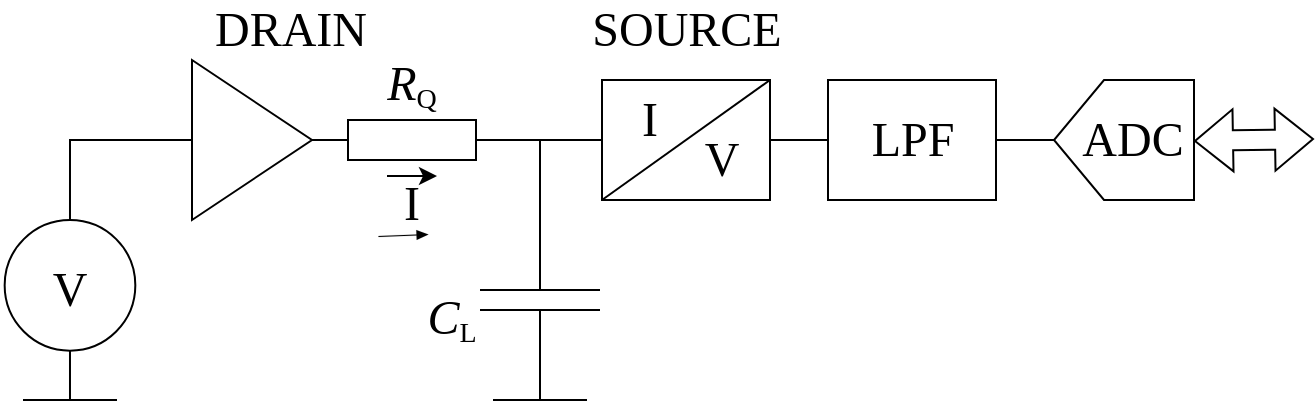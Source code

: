 <mxfile version="22.1.18" type="github">
  <diagram name="Page-1" id="L3bXHa1XVtk-JxiiEjpo">
    <mxGraphModel dx="821" dy="415" grid="0" gridSize="10" guides="1" tooltips="1" connect="1" arrows="1" fold="1" page="1" pageScale="1" pageWidth="850" pageHeight="1100" background="none" math="0" shadow="0">
      <root>
        <mxCell id="0" />
        <mxCell id="1" parent="0" />
        <mxCell id="YSlbRwVQSH3pAW3-QyDv-6" value="" style="group;shadow=0;" vertex="1" connectable="0" parent="1">
          <mxGeometry x="93" y="269" width="70" height="70" as="geometry" />
        </mxCell>
        <mxCell id="YSlbRwVQSH3pAW3-QyDv-4" value="" style="ellipse;whiteSpace=wrap;html=1;aspect=fixed;shadow=0;" vertex="1" parent="YSlbRwVQSH3pAW3-QyDv-6">
          <mxGeometry x="2.33" width="65.333" height="65.333" as="geometry" />
        </mxCell>
        <mxCell id="YSlbRwVQSH3pAW3-QyDv-5" value="&lt;font data-font-src=&quot;https://fonts.googleapis.com/css?family=IBM+Plex+Sans&quot; face=&quot;IBM Plex Sans&quot; style=&quot;font-size: 24px;&quot;&gt;V&lt;/font&gt;" style="text;html=1;strokeColor=none;fillColor=none;align=center;verticalAlign=middle;whiteSpace=wrap;rounded=0;shadow=0;" vertex="1" parent="YSlbRwVQSH3pAW3-QyDv-6">
          <mxGeometry x="26.774" y="21.88" width="16.455" height="26.25" as="geometry" />
        </mxCell>
        <mxCell id="YSlbRwVQSH3pAW3-QyDv-7" value="" style="endArrow=none;html=1;rounded=0;exitX=0.5;exitY=1;exitDx=0;exitDy=0;shadow=0;" edge="1" parent="1" source="YSlbRwVQSH3pAW3-QyDv-4">
          <mxGeometry width="50" height="50" relative="1" as="geometry">
            <mxPoint x="399" y="325" as="sourcePoint" />
            <mxPoint x="128" y="359" as="targetPoint" />
          </mxGeometry>
        </mxCell>
        <mxCell id="YSlbRwVQSH3pAW3-QyDv-10" value="" style="triangle;whiteSpace=wrap;html=1;shadow=0;" vertex="1" parent="1">
          <mxGeometry x="189" y="189" width="60" height="80" as="geometry" />
        </mxCell>
        <mxCell id="YSlbRwVQSH3pAW3-QyDv-11" value="" style="endArrow=none;html=1;rounded=0;exitX=0.5;exitY=0;exitDx=0;exitDy=0;entryX=0;entryY=0.5;entryDx=0;entryDy=0;shadow=0;" edge="1" parent="1" source="YSlbRwVQSH3pAW3-QyDv-4" target="YSlbRwVQSH3pAW3-QyDv-10">
          <mxGeometry width="50" height="50" relative="1" as="geometry">
            <mxPoint x="107" y="244" as="sourcePoint" />
            <mxPoint x="157" y="194" as="targetPoint" />
            <Array as="points">
              <mxPoint x="128" y="229" />
            </Array>
          </mxGeometry>
        </mxCell>
        <mxCell id="YSlbRwVQSH3pAW3-QyDv-12" value="" style="pointerEvents=1;verticalLabelPosition=bottom;shadow=0;dashed=0;align=center;html=1;verticalAlign=top;shape=mxgraph.electrical.resistors.resistor_1;" vertex="1" parent="1">
          <mxGeometry x="249" y="219" width="100" height="20" as="geometry" />
        </mxCell>
        <mxCell id="YSlbRwVQSH3pAW3-QyDv-13" value="" style="pointerEvents=1;verticalLabelPosition=bottom;shadow=0;dashed=0;align=center;html=1;verticalAlign=top;shape=mxgraph.electrical.capacitors.capacitor_1;rotation=90;" vertex="1" parent="1">
          <mxGeometry x="313" y="279" width="100" height="60" as="geometry" />
        </mxCell>
        <mxCell id="YSlbRwVQSH3pAW3-QyDv-14" value="" style="endArrow=none;html=1;rounded=0;exitX=1;exitY=0.5;exitDx=0;exitDy=0;exitPerimeter=0;entryX=0;entryY=0.5;entryDx=0;entryDy=0;entryPerimeter=0;shadow=0;" edge="1" parent="1" source="YSlbRwVQSH3pAW3-QyDv-12" target="YSlbRwVQSH3pAW3-QyDv-13">
          <mxGeometry width="50" height="50" relative="1" as="geometry">
            <mxPoint x="426" y="319" as="sourcePoint" />
            <mxPoint x="476" y="269" as="targetPoint" />
            <Array as="points">
              <mxPoint x="363" y="229" />
            </Array>
          </mxGeometry>
        </mxCell>
        <mxCell id="YSlbRwVQSH3pAW3-QyDv-15" value="" style="endArrow=none;html=1;rounded=0;shadow=0;" edge="1" parent="1">
          <mxGeometry width="50" height="50" relative="1" as="geometry">
            <mxPoint x="339.5" y="359" as="sourcePoint" />
            <mxPoint x="386.5" y="359" as="targetPoint" />
          </mxGeometry>
        </mxCell>
        <mxCell id="YSlbRwVQSH3pAW3-QyDv-16" value="" style="rounded=0;whiteSpace=wrap;html=1;shadow=0;" vertex="1" parent="1">
          <mxGeometry x="394" y="199" width="84" height="60" as="geometry" />
        </mxCell>
        <mxCell id="YSlbRwVQSH3pAW3-QyDv-17" value="" style="endArrow=none;html=1;rounded=0;exitX=0;exitY=0.5;exitDx=0;exitDy=0;shadow=0;" edge="1" parent="1" source="YSlbRwVQSH3pAW3-QyDv-16">
          <mxGeometry width="50" height="50" relative="1" as="geometry">
            <mxPoint x="453" y="293" as="sourcePoint" />
            <mxPoint x="363" y="229" as="targetPoint" />
          </mxGeometry>
        </mxCell>
        <mxCell id="YSlbRwVQSH3pAW3-QyDv-18" value="" style="endArrow=none;html=1;rounded=0;exitX=0;exitY=1;exitDx=0;exitDy=0;entryX=1;entryY=0;entryDx=0;entryDy=0;shadow=0;" edge="1" parent="1" source="YSlbRwVQSH3pAW3-QyDv-16" target="YSlbRwVQSH3pAW3-QyDv-16">
          <mxGeometry width="50" height="50" relative="1" as="geometry">
            <mxPoint x="463" y="315" as="sourcePoint" />
            <mxPoint x="510" y="315" as="targetPoint" />
          </mxGeometry>
        </mxCell>
        <mxCell id="YSlbRwVQSH3pAW3-QyDv-19" value="&lt;font face=&quot;IBM Plex Sans&quot; style=&quot;font-size: 24px;&quot;&gt;V&lt;/font&gt;" style="text;html=1;strokeColor=none;fillColor=none;align=center;verticalAlign=middle;whiteSpace=wrap;rounded=0;shadow=0;" vertex="1" parent="1">
          <mxGeometry x="449" y="224" width="10" height="30" as="geometry" />
        </mxCell>
        <mxCell id="YSlbRwVQSH3pAW3-QyDv-20" value="&lt;font face=&quot;IBM Plex Sans&quot; style=&quot;font-size: 24px;&quot;&gt;I&lt;/font&gt;" style="text;html=1;strokeColor=none;fillColor=none;align=center;verticalAlign=middle;whiteSpace=wrap;rounded=0;shadow=0;" vertex="1" parent="1">
          <mxGeometry x="413" y="204" width="10" height="30" as="geometry" />
        </mxCell>
        <mxCell id="YSlbRwVQSH3pAW3-QyDv-21" value="" style="rounded=0;whiteSpace=wrap;html=1;shadow=0;" vertex="1" parent="1">
          <mxGeometry x="507" y="199" width="84" height="60" as="geometry" />
        </mxCell>
        <mxCell id="YSlbRwVQSH3pAW3-QyDv-22" value="" style="endArrow=none;html=1;rounded=0;exitX=1;exitY=0.5;exitDx=0;exitDy=0;entryX=0;entryY=0.5;entryDx=0;entryDy=0;shadow=0;" edge="1" parent="1" source="YSlbRwVQSH3pAW3-QyDv-16" target="YSlbRwVQSH3pAW3-QyDv-21">
          <mxGeometry width="50" height="50" relative="1" as="geometry">
            <mxPoint x="512" y="305" as="sourcePoint" />
            <mxPoint x="562" y="255" as="targetPoint" />
          </mxGeometry>
        </mxCell>
        <mxCell id="YSlbRwVQSH3pAW3-QyDv-23" value="&lt;font face=&quot;IBM Plex Sans&quot; style=&quot;font-size: 24px;&quot;&gt;LPF&lt;/font&gt;" style="text;html=1;strokeColor=none;fillColor=none;align=center;verticalAlign=middle;whiteSpace=wrap;rounded=0;shadow=0;" vertex="1" parent="1">
          <mxGeometry x="530.5" y="214" width="37" height="30" as="geometry" />
        </mxCell>
        <mxCell id="YSlbRwVQSH3pAW3-QyDv-25" value="" style="verticalLabelPosition=bottom;shadow=0;dashed=0;align=center;html=1;verticalAlign=top;shape=mxgraph.electrical.abstract.dac;flipH=1;" vertex="1" parent="1">
          <mxGeometry x="620" y="199" width="70" height="60" as="geometry" />
        </mxCell>
        <mxCell id="YSlbRwVQSH3pAW3-QyDv-26" value="" style="endArrow=none;html=1;rounded=0;exitX=1;exitY=0.5;exitDx=0;exitDy=0;entryX=1;entryY=0.5;entryDx=0;entryDy=0;entryPerimeter=0;shadow=0;" edge="1" parent="1" source="YSlbRwVQSH3pAW3-QyDv-21" target="YSlbRwVQSH3pAW3-QyDv-25">
          <mxGeometry width="50" height="50" relative="1" as="geometry">
            <mxPoint x="591" y="228.93" as="sourcePoint" />
            <mxPoint x="620" y="228.93" as="targetPoint" />
          </mxGeometry>
        </mxCell>
        <mxCell id="YSlbRwVQSH3pAW3-QyDv-27" value="&lt;font face=&quot;IBM Plex Sans&quot; style=&quot;font-size: 24px;&quot;&gt;ADC&lt;/font&gt;" style="text;html=1;strokeColor=none;fillColor=none;align=center;verticalAlign=middle;whiteSpace=wrap;rounded=0;shadow=0;" vertex="1" parent="1">
          <mxGeometry x="640.5" y="214" width="37" height="30" as="geometry" />
        </mxCell>
        <mxCell id="YSlbRwVQSH3pAW3-QyDv-31" value="" style="shape=flexArrow;endArrow=classic;startArrow=classic;html=1;rounded=0;shadow=0;" edge="1" parent="1">
          <mxGeometry width="100" height="100" relative="1" as="geometry">
            <mxPoint x="690" y="229.5" as="sourcePoint" />
            <mxPoint x="750" y="228.5" as="targetPoint" />
          </mxGeometry>
        </mxCell>
        <mxCell id="YSlbRwVQSH3pAW3-QyDv-32" value="&lt;font face=&quot;IBM Plex Sans&quot; style=&quot;font-size: 24px;&quot;&gt;DRAIN&lt;/font&gt;" style="text;html=1;strokeColor=none;fillColor=none;align=center;verticalAlign=middle;whiteSpace=wrap;rounded=0;shadow=0;" vertex="1" parent="1">
          <mxGeometry x="202" y="159" width="72.5" height="30" as="geometry" />
        </mxCell>
        <mxCell id="YSlbRwVQSH3pAW3-QyDv-33" value="&lt;font face=&quot;IBM Plex Sans&quot; style=&quot;font-size: 24px;&quot;&gt;SOURCE&lt;/font&gt;" style="text;html=1;strokeColor=none;fillColor=none;align=center;verticalAlign=middle;whiteSpace=wrap;rounded=0;shadow=0;" vertex="1" parent="1">
          <mxGeometry x="399.75" y="159" width="72.5" height="30" as="geometry" />
        </mxCell>
        <mxCell id="YSlbRwVQSH3pAW3-QyDv-36" value="" style="endArrow=none;html=1;rounded=0;shadow=0;" edge="1" parent="1">
          <mxGeometry width="50" height="50" relative="1" as="geometry">
            <mxPoint x="104.5" y="359" as="sourcePoint" />
            <mxPoint x="151.5" y="359" as="targetPoint" />
          </mxGeometry>
        </mxCell>
        <mxCell id="YSlbRwVQSH3pAW3-QyDv-37" value="&lt;font face=&quot;IBM Plex Sans&quot; style=&quot;&quot;&gt;&lt;span style=&quot;font-style: italic; font-size: 24px;&quot;&gt;R&lt;/span&gt;&lt;sub style=&quot;&quot;&gt;&lt;font style=&quot;font-size: 14px;&quot;&gt;Q&lt;/font&gt;&lt;/sub&gt;&lt;/font&gt;" style="text;html=1;strokeColor=none;fillColor=none;align=center;verticalAlign=middle;whiteSpace=wrap;rounded=0;shadow=0;" vertex="1" parent="1">
          <mxGeometry x="287" y="187" width="24" height="30" as="geometry" />
        </mxCell>
        <mxCell id="YSlbRwVQSH3pAW3-QyDv-38" value="&lt;font face=&quot;IBM Plex Sans&quot; style=&quot;&quot;&gt;&lt;span style=&quot;font-style: italic; font-size: 24px;&quot;&gt;C&lt;/span&gt;&lt;sub style=&quot;&quot;&gt;&lt;font style=&quot;font-size: 14px;&quot;&gt;L&lt;/font&gt;&lt;/sub&gt;&lt;/font&gt;" style="text;html=1;strokeColor=none;fillColor=none;align=center;verticalAlign=middle;whiteSpace=wrap;rounded=0;shadow=0;" vertex="1" parent="1">
          <mxGeometry x="307" y="304" width="24" height="30" as="geometry" />
        </mxCell>
        <mxCell id="YSlbRwVQSH3pAW3-QyDv-40" value="&lt;font face=&quot;IBM Plex Sans&quot; style=&quot;font-size: 24px;&quot;&gt;I&lt;/font&gt;" style="text;html=1;strokeColor=none;fillColor=none;align=center;verticalAlign=middle;whiteSpace=wrap;rounded=0;shadow=0;" vertex="1" parent="1">
          <mxGeometry x="294" y="251" width="10" height="20" as="geometry" />
        </mxCell>
        <mxCell id="YSlbRwVQSH3pAW3-QyDv-42" value="" style="endArrow=classic;html=1;rounded=0;" edge="1" parent="1">
          <mxGeometry width="50" height="50" relative="1" as="geometry">
            <mxPoint x="286.5" y="247" as="sourcePoint" />
            <mxPoint x="311.5" y="247" as="targetPoint" />
            <Array as="points">
              <mxPoint x="299.5" y="247" />
            </Array>
          </mxGeometry>
        </mxCell>
        <mxCell id="YSlbRwVQSH3pAW3-QyDv-43" value="" style="shape=flexArrow;endArrow=classic;html=1;rounded=0;fillColor=#000000;endWidth=4.345;endSize=2.004;width=0.593;strokeWidth=0;" edge="1" parent="1">
          <mxGeometry width="50" height="50" relative="1" as="geometry">
            <mxPoint x="282" y="277" as="sourcePoint" />
            <mxPoint x="307" y="276" as="targetPoint" />
          </mxGeometry>
        </mxCell>
      </root>
    </mxGraphModel>
  </diagram>
</mxfile>
